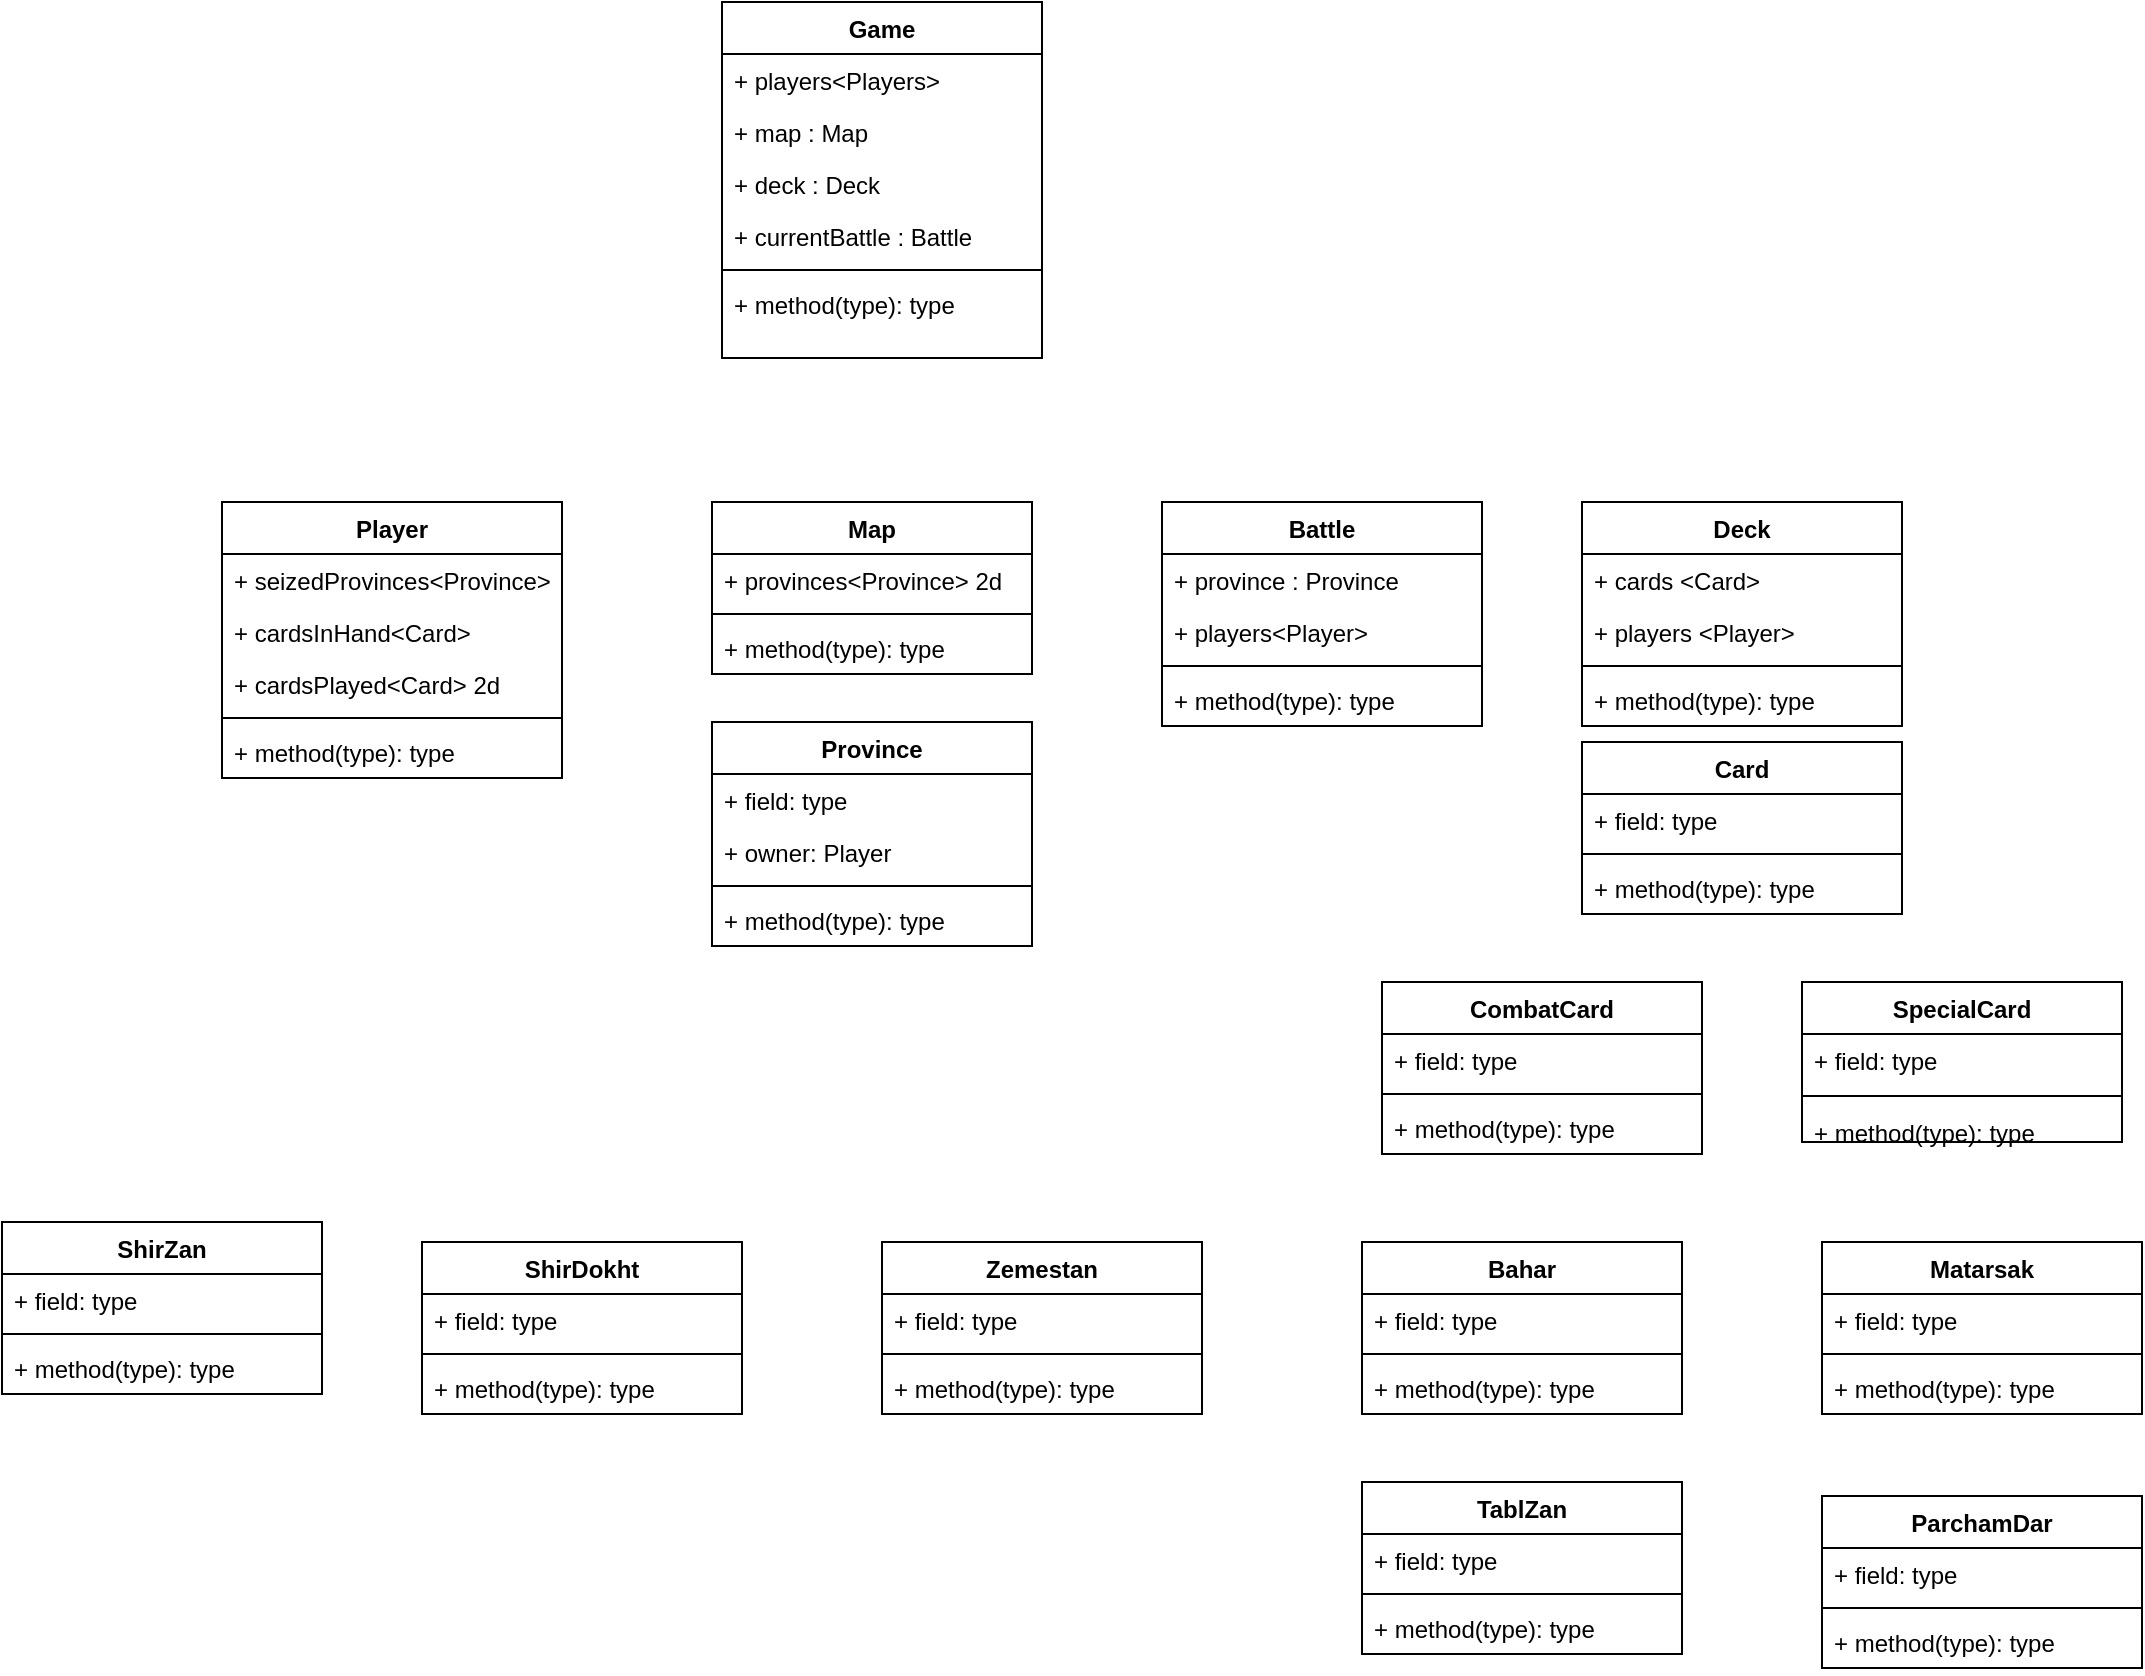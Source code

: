 <mxfile version="24.4.9" type="device">
  <diagram name="Page-1" id="JVcIc4QPSoDZEK2-l0Oi">
    <mxGraphModel dx="3348" dy="1478" grid="1" gridSize="10" guides="1" tooltips="1" connect="1" arrows="1" fold="1" page="1" pageScale="1" pageWidth="1169" pageHeight="1654" math="0" shadow="0">
      <root>
        <mxCell id="0" />
        <mxCell id="1" parent="0" />
        <mxCell id="GYaGi7yboJmqbyUL91aK-1" value="Game" style="swimlane;fontStyle=1;align=center;verticalAlign=top;childLayout=stackLayout;horizontal=1;startSize=26;horizontalStack=0;resizeParent=1;resizeParentMax=0;resizeLast=0;collapsible=1;marginBottom=0;whiteSpace=wrap;html=1;" parent="1" vertex="1">
          <mxGeometry x="430" y="80" width="160" height="178" as="geometry" />
        </mxCell>
        <mxCell id="GYaGi7yboJmqbyUL91aK-2" value="+ players&amp;lt;Players&amp;gt;" style="text;strokeColor=none;fillColor=none;align=left;verticalAlign=top;spacingLeft=4;spacingRight=4;overflow=hidden;rotatable=0;points=[[0,0.5],[1,0.5]];portConstraint=eastwest;whiteSpace=wrap;html=1;" parent="GYaGi7yboJmqbyUL91aK-1" vertex="1">
          <mxGeometry y="26" width="160" height="26" as="geometry" />
        </mxCell>
        <mxCell id="GYaGi7yboJmqbyUL91aK-67" value="+ map : Map" style="text;strokeColor=none;fillColor=none;align=left;verticalAlign=top;spacingLeft=4;spacingRight=4;overflow=hidden;rotatable=0;points=[[0,0.5],[1,0.5]];portConstraint=eastwest;whiteSpace=wrap;html=1;" parent="GYaGi7yboJmqbyUL91aK-1" vertex="1">
          <mxGeometry y="52" width="160" height="26" as="geometry" />
        </mxCell>
        <mxCell id="GYaGi7yboJmqbyUL91aK-68" value="+ deck : Deck" style="text;strokeColor=none;fillColor=none;align=left;verticalAlign=top;spacingLeft=4;spacingRight=4;overflow=hidden;rotatable=0;points=[[0,0.5],[1,0.5]];portConstraint=eastwest;whiteSpace=wrap;html=1;" parent="GYaGi7yboJmqbyUL91aK-1" vertex="1">
          <mxGeometry y="78" width="160" height="26" as="geometry" />
        </mxCell>
        <mxCell id="GYaGi7yboJmqbyUL91aK-69" value="+ currentBattle : Battle&amp;nbsp;" style="text;strokeColor=none;fillColor=none;align=left;verticalAlign=top;spacingLeft=4;spacingRight=4;overflow=hidden;rotatable=0;points=[[0,0.5],[1,0.5]];portConstraint=eastwest;whiteSpace=wrap;html=1;" parent="GYaGi7yboJmqbyUL91aK-1" vertex="1">
          <mxGeometry y="104" width="160" height="26" as="geometry" />
        </mxCell>
        <mxCell id="GYaGi7yboJmqbyUL91aK-3" value="" style="line;strokeWidth=1;fillColor=none;align=left;verticalAlign=middle;spacingTop=-1;spacingLeft=3;spacingRight=3;rotatable=0;labelPosition=right;points=[];portConstraint=eastwest;strokeColor=inherit;" parent="GYaGi7yboJmqbyUL91aK-1" vertex="1">
          <mxGeometry y="130" width="160" height="8" as="geometry" />
        </mxCell>
        <mxCell id="GYaGi7yboJmqbyUL91aK-4" value="+ method(type): type" style="text;strokeColor=none;fillColor=none;align=left;verticalAlign=top;spacingLeft=4;spacingRight=4;overflow=hidden;rotatable=0;points=[[0,0.5],[1,0.5]];portConstraint=eastwest;whiteSpace=wrap;html=1;" parent="GYaGi7yboJmqbyUL91aK-1" vertex="1">
          <mxGeometry y="138" width="160" height="40" as="geometry" />
        </mxCell>
        <mxCell id="GYaGi7yboJmqbyUL91aK-5" value="Player" style="swimlane;fontStyle=1;align=center;verticalAlign=top;childLayout=stackLayout;horizontal=1;startSize=26;horizontalStack=0;resizeParent=1;resizeParentMax=0;resizeLast=0;collapsible=1;marginBottom=0;whiteSpace=wrap;html=1;" parent="1" vertex="1">
          <mxGeometry x="180" y="330" width="170" height="138" as="geometry" />
        </mxCell>
        <mxCell id="GYaGi7yboJmqbyUL91aK-6" value="+ seizedProvinces&amp;lt;Province&amp;gt;" style="text;strokeColor=none;fillColor=none;align=left;verticalAlign=top;spacingLeft=4;spacingRight=4;overflow=hidden;rotatable=0;points=[[0,0.5],[1,0.5]];portConstraint=eastwest;whiteSpace=wrap;html=1;" parent="GYaGi7yboJmqbyUL91aK-5" vertex="1">
          <mxGeometry y="26" width="170" height="26" as="geometry" />
        </mxCell>
        <mxCell id="GYaGi7yboJmqbyUL91aK-77" value="+ cardsInHand&amp;lt;Card&amp;gt;" style="text;strokeColor=none;fillColor=none;align=left;verticalAlign=top;spacingLeft=4;spacingRight=4;overflow=hidden;rotatable=0;points=[[0,0.5],[1,0.5]];portConstraint=eastwest;whiteSpace=wrap;html=1;" parent="GYaGi7yboJmqbyUL91aK-5" vertex="1">
          <mxGeometry y="52" width="170" height="26" as="geometry" />
        </mxCell>
        <mxCell id="GYaGi7yboJmqbyUL91aK-78" value="+ cardsPlayed&amp;lt;Card&amp;gt; 2d" style="text;strokeColor=none;fillColor=none;align=left;verticalAlign=top;spacingLeft=4;spacingRight=4;overflow=hidden;rotatable=0;points=[[0,0.5],[1,0.5]];portConstraint=eastwest;whiteSpace=wrap;html=1;" parent="GYaGi7yboJmqbyUL91aK-5" vertex="1">
          <mxGeometry y="78" width="170" height="26" as="geometry" />
        </mxCell>
        <mxCell id="GYaGi7yboJmqbyUL91aK-7" value="" style="line;strokeWidth=1;fillColor=none;align=left;verticalAlign=middle;spacingTop=-1;spacingLeft=3;spacingRight=3;rotatable=0;labelPosition=right;points=[];portConstraint=eastwest;strokeColor=inherit;" parent="GYaGi7yboJmqbyUL91aK-5" vertex="1">
          <mxGeometry y="104" width="170" height="8" as="geometry" />
        </mxCell>
        <mxCell id="GYaGi7yboJmqbyUL91aK-8" value="+ method(type): type" style="text;strokeColor=none;fillColor=none;align=left;verticalAlign=top;spacingLeft=4;spacingRight=4;overflow=hidden;rotatable=0;points=[[0,0.5],[1,0.5]];portConstraint=eastwest;whiteSpace=wrap;html=1;" parent="GYaGi7yboJmqbyUL91aK-5" vertex="1">
          <mxGeometry y="112" width="170" height="26" as="geometry" />
        </mxCell>
        <mxCell id="GYaGi7yboJmqbyUL91aK-9" value="Map" style="swimlane;fontStyle=1;align=center;verticalAlign=top;childLayout=stackLayout;horizontal=1;startSize=26;horizontalStack=0;resizeParent=1;resizeParentMax=0;resizeLast=0;collapsible=1;marginBottom=0;whiteSpace=wrap;html=1;" parent="1" vertex="1">
          <mxGeometry x="425" y="330" width="160" height="86" as="geometry" />
        </mxCell>
        <mxCell id="GYaGi7yboJmqbyUL91aK-10" value="+ provinces&amp;lt;Province&amp;gt; 2d" style="text;strokeColor=none;fillColor=none;align=left;verticalAlign=top;spacingLeft=4;spacingRight=4;overflow=hidden;rotatable=0;points=[[0,0.5],[1,0.5]];portConstraint=eastwest;whiteSpace=wrap;html=1;" parent="GYaGi7yboJmqbyUL91aK-9" vertex="1">
          <mxGeometry y="26" width="160" height="26" as="geometry" />
        </mxCell>
        <mxCell id="GYaGi7yboJmqbyUL91aK-11" value="" style="line;strokeWidth=1;fillColor=none;align=left;verticalAlign=middle;spacingTop=-1;spacingLeft=3;spacingRight=3;rotatable=0;labelPosition=right;points=[];portConstraint=eastwest;strokeColor=inherit;" parent="GYaGi7yboJmqbyUL91aK-9" vertex="1">
          <mxGeometry y="52" width="160" height="8" as="geometry" />
        </mxCell>
        <mxCell id="GYaGi7yboJmqbyUL91aK-12" value="+ method(type): type" style="text;strokeColor=none;fillColor=none;align=left;verticalAlign=top;spacingLeft=4;spacingRight=4;overflow=hidden;rotatable=0;points=[[0,0.5],[1,0.5]];portConstraint=eastwest;whiteSpace=wrap;html=1;" parent="GYaGi7yboJmqbyUL91aK-9" vertex="1">
          <mxGeometry y="60" width="160" height="26" as="geometry" />
        </mxCell>
        <mxCell id="GYaGi7yboJmqbyUL91aK-13" value="Province" style="swimlane;fontStyle=1;align=center;verticalAlign=top;childLayout=stackLayout;horizontal=1;startSize=26;horizontalStack=0;resizeParent=1;resizeParentMax=0;resizeLast=0;collapsible=1;marginBottom=0;whiteSpace=wrap;html=1;" parent="1" vertex="1">
          <mxGeometry x="425" y="440" width="160" height="112" as="geometry" />
        </mxCell>
        <mxCell id="GYaGi7yboJmqbyUL91aK-14" value="+ field: type" style="text;strokeColor=none;fillColor=none;align=left;verticalAlign=top;spacingLeft=4;spacingRight=4;overflow=hidden;rotatable=0;points=[[0,0.5],[1,0.5]];portConstraint=eastwest;whiteSpace=wrap;html=1;" parent="GYaGi7yboJmqbyUL91aK-13" vertex="1">
          <mxGeometry y="26" width="160" height="26" as="geometry" />
        </mxCell>
        <mxCell id="guLkwEKZ445Smj2Qmbw3-1" value="+ owner: Player" style="text;strokeColor=none;fillColor=none;align=left;verticalAlign=top;spacingLeft=4;spacingRight=4;overflow=hidden;rotatable=0;points=[[0,0.5],[1,0.5]];portConstraint=eastwest;whiteSpace=wrap;html=1;" vertex="1" parent="GYaGi7yboJmqbyUL91aK-13">
          <mxGeometry y="52" width="160" height="26" as="geometry" />
        </mxCell>
        <mxCell id="GYaGi7yboJmqbyUL91aK-15" value="" style="line;strokeWidth=1;fillColor=none;align=left;verticalAlign=middle;spacingTop=-1;spacingLeft=3;spacingRight=3;rotatable=0;labelPosition=right;points=[];portConstraint=eastwest;strokeColor=inherit;" parent="GYaGi7yboJmqbyUL91aK-13" vertex="1">
          <mxGeometry y="78" width="160" height="8" as="geometry" />
        </mxCell>
        <mxCell id="GYaGi7yboJmqbyUL91aK-16" value="+ method(type): type" style="text;strokeColor=none;fillColor=none;align=left;verticalAlign=top;spacingLeft=4;spacingRight=4;overflow=hidden;rotatable=0;points=[[0,0.5],[1,0.5]];portConstraint=eastwest;whiteSpace=wrap;html=1;" parent="GYaGi7yboJmqbyUL91aK-13" vertex="1">
          <mxGeometry y="86" width="160" height="26" as="geometry" />
        </mxCell>
        <mxCell id="GYaGi7yboJmqbyUL91aK-17" value="Deck" style="swimlane;fontStyle=1;align=center;verticalAlign=top;childLayout=stackLayout;horizontal=1;startSize=26;horizontalStack=0;resizeParent=1;resizeParentMax=0;resizeLast=0;collapsible=1;marginBottom=0;whiteSpace=wrap;html=1;" parent="1" vertex="1">
          <mxGeometry x="860" y="330" width="160" height="112" as="geometry" />
        </mxCell>
        <mxCell id="GYaGi7yboJmqbyUL91aK-18" value="+ cards &amp;lt;Card&amp;gt;" style="text;strokeColor=none;fillColor=none;align=left;verticalAlign=top;spacingLeft=4;spacingRight=4;overflow=hidden;rotatable=0;points=[[0,0.5],[1,0.5]];portConstraint=eastwest;whiteSpace=wrap;html=1;" parent="GYaGi7yboJmqbyUL91aK-17" vertex="1">
          <mxGeometry y="26" width="160" height="26" as="geometry" />
        </mxCell>
        <mxCell id="GYaGi7yboJmqbyUL91aK-82" value="+ players &amp;lt;Player&amp;gt;" style="text;strokeColor=none;fillColor=none;align=left;verticalAlign=top;spacingLeft=4;spacingRight=4;overflow=hidden;rotatable=0;points=[[0,0.5],[1,0.5]];portConstraint=eastwest;whiteSpace=wrap;html=1;" parent="GYaGi7yboJmqbyUL91aK-17" vertex="1">
          <mxGeometry y="52" width="160" height="26" as="geometry" />
        </mxCell>
        <mxCell id="GYaGi7yboJmqbyUL91aK-19" value="" style="line;strokeWidth=1;fillColor=none;align=left;verticalAlign=middle;spacingTop=-1;spacingLeft=3;spacingRight=3;rotatable=0;labelPosition=right;points=[];portConstraint=eastwest;strokeColor=inherit;" parent="GYaGi7yboJmqbyUL91aK-17" vertex="1">
          <mxGeometry y="78" width="160" height="8" as="geometry" />
        </mxCell>
        <mxCell id="GYaGi7yboJmqbyUL91aK-20" value="+ method(type): type" style="text;strokeColor=none;fillColor=none;align=left;verticalAlign=top;spacingLeft=4;spacingRight=4;overflow=hidden;rotatable=0;points=[[0,0.5],[1,0.5]];portConstraint=eastwest;whiteSpace=wrap;html=1;" parent="GYaGi7yboJmqbyUL91aK-17" vertex="1">
          <mxGeometry y="86" width="160" height="26" as="geometry" />
        </mxCell>
        <mxCell id="GYaGi7yboJmqbyUL91aK-21" value="Card" style="swimlane;fontStyle=1;align=center;verticalAlign=top;childLayout=stackLayout;horizontal=1;startSize=26;horizontalStack=0;resizeParent=1;resizeParentMax=0;resizeLast=0;collapsible=1;marginBottom=0;whiteSpace=wrap;html=1;" parent="1" vertex="1">
          <mxGeometry x="860" y="450" width="160" height="86" as="geometry" />
        </mxCell>
        <mxCell id="GYaGi7yboJmqbyUL91aK-22" value="+ field: type" style="text;strokeColor=none;fillColor=none;align=left;verticalAlign=top;spacingLeft=4;spacingRight=4;overflow=hidden;rotatable=0;points=[[0,0.5],[1,0.5]];portConstraint=eastwest;whiteSpace=wrap;html=1;" parent="GYaGi7yboJmqbyUL91aK-21" vertex="1">
          <mxGeometry y="26" width="160" height="26" as="geometry" />
        </mxCell>
        <mxCell id="GYaGi7yboJmqbyUL91aK-23" value="" style="line;strokeWidth=1;fillColor=none;align=left;verticalAlign=middle;spacingTop=-1;spacingLeft=3;spacingRight=3;rotatable=0;labelPosition=right;points=[];portConstraint=eastwest;strokeColor=inherit;" parent="GYaGi7yboJmqbyUL91aK-21" vertex="1">
          <mxGeometry y="52" width="160" height="8" as="geometry" />
        </mxCell>
        <mxCell id="GYaGi7yboJmqbyUL91aK-24" value="+ method(type): type" style="text;strokeColor=none;fillColor=none;align=left;verticalAlign=top;spacingLeft=4;spacingRight=4;overflow=hidden;rotatable=0;points=[[0,0.5],[1,0.5]];portConstraint=eastwest;whiteSpace=wrap;html=1;" parent="GYaGi7yboJmqbyUL91aK-21" vertex="1">
          <mxGeometry y="60" width="160" height="26" as="geometry" />
        </mxCell>
        <mxCell id="GYaGi7yboJmqbyUL91aK-25" value="CombatCard" style="swimlane;fontStyle=1;align=center;verticalAlign=top;childLayout=stackLayout;horizontal=1;startSize=26;horizontalStack=0;resizeParent=1;resizeParentMax=0;resizeLast=0;collapsible=1;marginBottom=0;whiteSpace=wrap;html=1;" parent="1" vertex="1">
          <mxGeometry x="760" y="570" width="160" height="86" as="geometry" />
        </mxCell>
        <mxCell id="GYaGi7yboJmqbyUL91aK-26" value="+ field: type" style="text;strokeColor=none;fillColor=none;align=left;verticalAlign=top;spacingLeft=4;spacingRight=4;overflow=hidden;rotatable=0;points=[[0,0.5],[1,0.5]];portConstraint=eastwest;whiteSpace=wrap;html=1;" parent="GYaGi7yboJmqbyUL91aK-25" vertex="1">
          <mxGeometry y="26" width="160" height="26" as="geometry" />
        </mxCell>
        <mxCell id="GYaGi7yboJmqbyUL91aK-27" value="" style="line;strokeWidth=1;fillColor=none;align=left;verticalAlign=middle;spacingTop=-1;spacingLeft=3;spacingRight=3;rotatable=0;labelPosition=right;points=[];portConstraint=eastwest;strokeColor=inherit;" parent="GYaGi7yboJmqbyUL91aK-25" vertex="1">
          <mxGeometry y="52" width="160" height="8" as="geometry" />
        </mxCell>
        <mxCell id="GYaGi7yboJmqbyUL91aK-28" value="+ method(type): type" style="text;strokeColor=none;fillColor=none;align=left;verticalAlign=top;spacingLeft=4;spacingRight=4;overflow=hidden;rotatable=0;points=[[0,0.5],[1,0.5]];portConstraint=eastwest;whiteSpace=wrap;html=1;" parent="GYaGi7yboJmqbyUL91aK-25" vertex="1">
          <mxGeometry y="60" width="160" height="26" as="geometry" />
        </mxCell>
        <mxCell id="GYaGi7yboJmqbyUL91aK-29" value="SpecialCard" style="swimlane;fontStyle=1;align=center;verticalAlign=top;childLayout=stackLayout;horizontal=1;startSize=26;horizontalStack=0;resizeParent=1;resizeParentMax=0;resizeLast=0;collapsible=1;marginBottom=0;whiteSpace=wrap;html=1;" parent="1" vertex="1">
          <mxGeometry x="970" y="570" width="160" height="80" as="geometry" />
        </mxCell>
        <mxCell id="GYaGi7yboJmqbyUL91aK-30" value="+ field: type" style="text;strokeColor=none;fillColor=none;align=left;verticalAlign=top;spacingLeft=4;spacingRight=4;overflow=hidden;rotatable=0;points=[[0,0.5],[1,0.5]];portConstraint=eastwest;whiteSpace=wrap;html=1;" parent="GYaGi7yboJmqbyUL91aK-29" vertex="1">
          <mxGeometry y="26" width="160" height="26" as="geometry" />
        </mxCell>
        <mxCell id="GYaGi7yboJmqbyUL91aK-31" value="" style="line;strokeWidth=1;fillColor=none;align=left;verticalAlign=middle;spacingTop=-1;spacingLeft=3;spacingRight=3;rotatable=0;labelPosition=right;points=[];portConstraint=eastwest;strokeColor=inherit;" parent="GYaGi7yboJmqbyUL91aK-29" vertex="1">
          <mxGeometry y="52" width="160" height="10" as="geometry" />
        </mxCell>
        <mxCell id="GYaGi7yboJmqbyUL91aK-32" value="+ method(type): type" style="text;strokeColor=none;fillColor=none;align=left;verticalAlign=top;spacingLeft=4;spacingRight=4;overflow=hidden;rotatable=0;points=[[0,0.5],[1,0.5]];portConstraint=eastwest;whiteSpace=wrap;html=1;" parent="GYaGi7yboJmqbyUL91aK-29" vertex="1">
          <mxGeometry y="62" width="160" height="18" as="geometry" />
        </mxCell>
        <mxCell id="GYaGi7yboJmqbyUL91aK-33" value="Matarsak" style="swimlane;fontStyle=1;align=center;verticalAlign=top;childLayout=stackLayout;horizontal=1;startSize=26;horizontalStack=0;resizeParent=1;resizeParentMax=0;resizeLast=0;collapsible=1;marginBottom=0;whiteSpace=wrap;html=1;" parent="1" vertex="1">
          <mxGeometry x="980" y="700" width="160" height="86" as="geometry" />
        </mxCell>
        <mxCell id="GYaGi7yboJmqbyUL91aK-34" value="+ field: type" style="text;strokeColor=none;fillColor=none;align=left;verticalAlign=top;spacingLeft=4;spacingRight=4;overflow=hidden;rotatable=0;points=[[0,0.5],[1,0.5]];portConstraint=eastwest;whiteSpace=wrap;html=1;" parent="GYaGi7yboJmqbyUL91aK-33" vertex="1">
          <mxGeometry y="26" width="160" height="26" as="geometry" />
        </mxCell>
        <mxCell id="GYaGi7yboJmqbyUL91aK-35" value="" style="line;strokeWidth=1;fillColor=none;align=left;verticalAlign=middle;spacingTop=-1;spacingLeft=3;spacingRight=3;rotatable=0;labelPosition=right;points=[];portConstraint=eastwest;strokeColor=inherit;" parent="GYaGi7yboJmqbyUL91aK-33" vertex="1">
          <mxGeometry y="52" width="160" height="8" as="geometry" />
        </mxCell>
        <mxCell id="GYaGi7yboJmqbyUL91aK-36" value="+ method(type): type" style="text;strokeColor=none;fillColor=none;align=left;verticalAlign=top;spacingLeft=4;spacingRight=4;overflow=hidden;rotatable=0;points=[[0,0.5],[1,0.5]];portConstraint=eastwest;whiteSpace=wrap;html=1;" parent="GYaGi7yboJmqbyUL91aK-33" vertex="1">
          <mxGeometry y="60" width="160" height="26" as="geometry" />
        </mxCell>
        <mxCell id="GYaGi7yboJmqbyUL91aK-37" value="ParchamDar" style="swimlane;fontStyle=1;align=center;verticalAlign=top;childLayout=stackLayout;horizontal=1;startSize=26;horizontalStack=0;resizeParent=1;resizeParentMax=0;resizeLast=0;collapsible=1;marginBottom=0;whiteSpace=wrap;html=1;" parent="1" vertex="1">
          <mxGeometry x="980" y="827" width="160" height="86" as="geometry" />
        </mxCell>
        <mxCell id="GYaGi7yboJmqbyUL91aK-38" value="+ field: type" style="text;strokeColor=none;fillColor=none;align=left;verticalAlign=top;spacingLeft=4;spacingRight=4;overflow=hidden;rotatable=0;points=[[0,0.5],[1,0.5]];portConstraint=eastwest;whiteSpace=wrap;html=1;" parent="GYaGi7yboJmqbyUL91aK-37" vertex="1">
          <mxGeometry y="26" width="160" height="26" as="geometry" />
        </mxCell>
        <mxCell id="GYaGi7yboJmqbyUL91aK-39" value="" style="line;strokeWidth=1;fillColor=none;align=left;verticalAlign=middle;spacingTop=-1;spacingLeft=3;spacingRight=3;rotatable=0;labelPosition=right;points=[];portConstraint=eastwest;strokeColor=inherit;" parent="GYaGi7yboJmqbyUL91aK-37" vertex="1">
          <mxGeometry y="52" width="160" height="8" as="geometry" />
        </mxCell>
        <mxCell id="GYaGi7yboJmqbyUL91aK-40" value="+ method(type): type" style="text;strokeColor=none;fillColor=none;align=left;verticalAlign=top;spacingLeft=4;spacingRight=4;overflow=hidden;rotatable=0;points=[[0,0.5],[1,0.5]];portConstraint=eastwest;whiteSpace=wrap;html=1;" parent="GYaGi7yboJmqbyUL91aK-37" vertex="1">
          <mxGeometry y="60" width="160" height="26" as="geometry" />
        </mxCell>
        <mxCell id="GYaGi7yboJmqbyUL91aK-41" value="TablZan" style="swimlane;fontStyle=1;align=center;verticalAlign=top;childLayout=stackLayout;horizontal=1;startSize=26;horizontalStack=0;resizeParent=1;resizeParentMax=0;resizeLast=0;collapsible=1;marginBottom=0;whiteSpace=wrap;html=1;" parent="1" vertex="1">
          <mxGeometry x="750" y="820" width="160" height="86" as="geometry" />
        </mxCell>
        <mxCell id="GYaGi7yboJmqbyUL91aK-42" value="+ field: type" style="text;strokeColor=none;fillColor=none;align=left;verticalAlign=top;spacingLeft=4;spacingRight=4;overflow=hidden;rotatable=0;points=[[0,0.5],[1,0.5]];portConstraint=eastwest;whiteSpace=wrap;html=1;" parent="GYaGi7yboJmqbyUL91aK-41" vertex="1">
          <mxGeometry y="26" width="160" height="26" as="geometry" />
        </mxCell>
        <mxCell id="GYaGi7yboJmqbyUL91aK-43" value="" style="line;strokeWidth=1;fillColor=none;align=left;verticalAlign=middle;spacingTop=-1;spacingLeft=3;spacingRight=3;rotatable=0;labelPosition=right;points=[];portConstraint=eastwest;strokeColor=inherit;" parent="GYaGi7yboJmqbyUL91aK-41" vertex="1">
          <mxGeometry y="52" width="160" height="8" as="geometry" />
        </mxCell>
        <mxCell id="GYaGi7yboJmqbyUL91aK-44" value="+ method(type): type" style="text;strokeColor=none;fillColor=none;align=left;verticalAlign=top;spacingLeft=4;spacingRight=4;overflow=hidden;rotatable=0;points=[[0,0.5],[1,0.5]];portConstraint=eastwest;whiteSpace=wrap;html=1;" parent="GYaGi7yboJmqbyUL91aK-41" vertex="1">
          <mxGeometry y="60" width="160" height="26" as="geometry" />
        </mxCell>
        <mxCell id="GYaGi7yboJmqbyUL91aK-45" value="Bahar" style="swimlane;fontStyle=1;align=center;verticalAlign=top;childLayout=stackLayout;horizontal=1;startSize=26;horizontalStack=0;resizeParent=1;resizeParentMax=0;resizeLast=0;collapsible=1;marginBottom=0;whiteSpace=wrap;html=1;" parent="1" vertex="1">
          <mxGeometry x="750" y="700" width="160" height="86" as="geometry" />
        </mxCell>
        <mxCell id="GYaGi7yboJmqbyUL91aK-46" value="+ field: type" style="text;strokeColor=none;fillColor=none;align=left;verticalAlign=top;spacingLeft=4;spacingRight=4;overflow=hidden;rotatable=0;points=[[0,0.5],[1,0.5]];portConstraint=eastwest;whiteSpace=wrap;html=1;" parent="GYaGi7yboJmqbyUL91aK-45" vertex="1">
          <mxGeometry y="26" width="160" height="26" as="geometry" />
        </mxCell>
        <mxCell id="GYaGi7yboJmqbyUL91aK-47" value="" style="line;strokeWidth=1;fillColor=none;align=left;verticalAlign=middle;spacingTop=-1;spacingLeft=3;spacingRight=3;rotatable=0;labelPosition=right;points=[];portConstraint=eastwest;strokeColor=inherit;" parent="GYaGi7yboJmqbyUL91aK-45" vertex="1">
          <mxGeometry y="52" width="160" height="8" as="geometry" />
        </mxCell>
        <mxCell id="GYaGi7yboJmqbyUL91aK-48" value="+ method(type): type" style="text;strokeColor=none;fillColor=none;align=left;verticalAlign=top;spacingLeft=4;spacingRight=4;overflow=hidden;rotatable=0;points=[[0,0.5],[1,0.5]];portConstraint=eastwest;whiteSpace=wrap;html=1;" parent="GYaGi7yboJmqbyUL91aK-45" vertex="1">
          <mxGeometry y="60" width="160" height="26" as="geometry" />
        </mxCell>
        <mxCell id="GYaGi7yboJmqbyUL91aK-49" value="Zemestan" style="swimlane;fontStyle=1;align=center;verticalAlign=top;childLayout=stackLayout;horizontal=1;startSize=26;horizontalStack=0;resizeParent=1;resizeParentMax=0;resizeLast=0;collapsible=1;marginBottom=0;whiteSpace=wrap;html=1;" parent="1" vertex="1">
          <mxGeometry x="510" y="700" width="160" height="86" as="geometry" />
        </mxCell>
        <mxCell id="GYaGi7yboJmqbyUL91aK-50" value="+ field: type" style="text;strokeColor=none;fillColor=none;align=left;verticalAlign=top;spacingLeft=4;spacingRight=4;overflow=hidden;rotatable=0;points=[[0,0.5],[1,0.5]];portConstraint=eastwest;whiteSpace=wrap;html=1;" parent="GYaGi7yboJmqbyUL91aK-49" vertex="1">
          <mxGeometry y="26" width="160" height="26" as="geometry" />
        </mxCell>
        <mxCell id="GYaGi7yboJmqbyUL91aK-51" value="" style="line;strokeWidth=1;fillColor=none;align=left;verticalAlign=middle;spacingTop=-1;spacingLeft=3;spacingRight=3;rotatable=0;labelPosition=right;points=[];portConstraint=eastwest;strokeColor=inherit;" parent="GYaGi7yboJmqbyUL91aK-49" vertex="1">
          <mxGeometry y="52" width="160" height="8" as="geometry" />
        </mxCell>
        <mxCell id="GYaGi7yboJmqbyUL91aK-52" value="+ method(type): type" style="text;strokeColor=none;fillColor=none;align=left;verticalAlign=top;spacingLeft=4;spacingRight=4;overflow=hidden;rotatable=0;points=[[0,0.5],[1,0.5]];portConstraint=eastwest;whiteSpace=wrap;html=1;" parent="GYaGi7yboJmqbyUL91aK-49" vertex="1">
          <mxGeometry y="60" width="160" height="26" as="geometry" />
        </mxCell>
        <mxCell id="GYaGi7yboJmqbyUL91aK-53" value="ShirDokht" style="swimlane;fontStyle=1;align=center;verticalAlign=top;childLayout=stackLayout;horizontal=1;startSize=26;horizontalStack=0;resizeParent=1;resizeParentMax=0;resizeLast=0;collapsible=1;marginBottom=0;whiteSpace=wrap;html=1;" parent="1" vertex="1">
          <mxGeometry x="280" y="700" width="160" height="86" as="geometry" />
        </mxCell>
        <mxCell id="GYaGi7yboJmqbyUL91aK-54" value="+ field: type" style="text;strokeColor=none;fillColor=none;align=left;verticalAlign=top;spacingLeft=4;spacingRight=4;overflow=hidden;rotatable=0;points=[[0,0.5],[1,0.5]];portConstraint=eastwest;whiteSpace=wrap;html=1;" parent="GYaGi7yboJmqbyUL91aK-53" vertex="1">
          <mxGeometry y="26" width="160" height="26" as="geometry" />
        </mxCell>
        <mxCell id="GYaGi7yboJmqbyUL91aK-55" value="" style="line;strokeWidth=1;fillColor=none;align=left;verticalAlign=middle;spacingTop=-1;spacingLeft=3;spacingRight=3;rotatable=0;labelPosition=right;points=[];portConstraint=eastwest;strokeColor=inherit;" parent="GYaGi7yboJmqbyUL91aK-53" vertex="1">
          <mxGeometry y="52" width="160" height="8" as="geometry" />
        </mxCell>
        <mxCell id="GYaGi7yboJmqbyUL91aK-56" value="+ method(type): type" style="text;strokeColor=none;fillColor=none;align=left;verticalAlign=top;spacingLeft=4;spacingRight=4;overflow=hidden;rotatable=0;points=[[0,0.5],[1,0.5]];portConstraint=eastwest;whiteSpace=wrap;html=1;" parent="GYaGi7yboJmqbyUL91aK-53" vertex="1">
          <mxGeometry y="60" width="160" height="26" as="geometry" />
        </mxCell>
        <mxCell id="GYaGi7yboJmqbyUL91aK-57" value="ShirZan" style="swimlane;fontStyle=1;align=center;verticalAlign=top;childLayout=stackLayout;horizontal=1;startSize=26;horizontalStack=0;resizeParent=1;resizeParentMax=0;resizeLast=0;collapsible=1;marginBottom=0;whiteSpace=wrap;html=1;" parent="1" vertex="1">
          <mxGeometry x="70" y="690" width="160" height="86" as="geometry" />
        </mxCell>
        <mxCell id="GYaGi7yboJmqbyUL91aK-58" value="+ field: type" style="text;strokeColor=none;fillColor=none;align=left;verticalAlign=top;spacingLeft=4;spacingRight=4;overflow=hidden;rotatable=0;points=[[0,0.5],[1,0.5]];portConstraint=eastwest;whiteSpace=wrap;html=1;" parent="GYaGi7yboJmqbyUL91aK-57" vertex="1">
          <mxGeometry y="26" width="160" height="26" as="geometry" />
        </mxCell>
        <mxCell id="GYaGi7yboJmqbyUL91aK-59" value="" style="line;strokeWidth=1;fillColor=none;align=left;verticalAlign=middle;spacingTop=-1;spacingLeft=3;spacingRight=3;rotatable=0;labelPosition=right;points=[];portConstraint=eastwest;strokeColor=inherit;" parent="GYaGi7yboJmqbyUL91aK-57" vertex="1">
          <mxGeometry y="52" width="160" height="8" as="geometry" />
        </mxCell>
        <mxCell id="GYaGi7yboJmqbyUL91aK-60" value="+ method(type): type" style="text;strokeColor=none;fillColor=none;align=left;verticalAlign=top;spacingLeft=4;spacingRight=4;overflow=hidden;rotatable=0;points=[[0,0.5],[1,0.5]];portConstraint=eastwest;whiteSpace=wrap;html=1;" parent="GYaGi7yboJmqbyUL91aK-57" vertex="1">
          <mxGeometry y="60" width="160" height="26" as="geometry" />
        </mxCell>
        <mxCell id="GYaGi7yboJmqbyUL91aK-61" value="Battle" style="swimlane;fontStyle=1;align=center;verticalAlign=top;childLayout=stackLayout;horizontal=1;startSize=26;horizontalStack=0;resizeParent=1;resizeParentMax=0;resizeLast=0;collapsible=1;marginBottom=0;whiteSpace=wrap;html=1;" parent="1" vertex="1">
          <mxGeometry x="650" y="330" width="160" height="112" as="geometry" />
        </mxCell>
        <mxCell id="GYaGi7yboJmqbyUL91aK-62" value="+ province : Province" style="text;strokeColor=none;fillColor=none;align=left;verticalAlign=top;spacingLeft=4;spacingRight=4;overflow=hidden;rotatable=0;points=[[0,0.5],[1,0.5]];portConstraint=eastwest;whiteSpace=wrap;html=1;" parent="GYaGi7yboJmqbyUL91aK-61" vertex="1">
          <mxGeometry y="26" width="160" height="26" as="geometry" />
        </mxCell>
        <mxCell id="GYaGi7yboJmqbyUL91aK-81" value="+ players&amp;lt;Player&amp;gt;" style="text;strokeColor=none;fillColor=none;align=left;verticalAlign=top;spacingLeft=4;spacingRight=4;overflow=hidden;rotatable=0;points=[[0,0.5],[1,0.5]];portConstraint=eastwest;whiteSpace=wrap;html=1;" parent="GYaGi7yboJmqbyUL91aK-61" vertex="1">
          <mxGeometry y="52" width="160" height="26" as="geometry" />
        </mxCell>
        <mxCell id="GYaGi7yboJmqbyUL91aK-63" value="" style="line;strokeWidth=1;fillColor=none;align=left;verticalAlign=middle;spacingTop=-1;spacingLeft=3;spacingRight=3;rotatable=0;labelPosition=right;points=[];portConstraint=eastwest;strokeColor=inherit;" parent="GYaGi7yboJmqbyUL91aK-61" vertex="1">
          <mxGeometry y="78" width="160" height="8" as="geometry" />
        </mxCell>
        <mxCell id="GYaGi7yboJmqbyUL91aK-64" value="+ method(type): type" style="text;strokeColor=none;fillColor=none;align=left;verticalAlign=top;spacingLeft=4;spacingRight=4;overflow=hidden;rotatable=0;points=[[0,0.5],[1,0.5]];portConstraint=eastwest;whiteSpace=wrap;html=1;" parent="GYaGi7yboJmqbyUL91aK-61" vertex="1">
          <mxGeometry y="86" width="160" height="26" as="geometry" />
        </mxCell>
      </root>
    </mxGraphModel>
  </diagram>
</mxfile>
